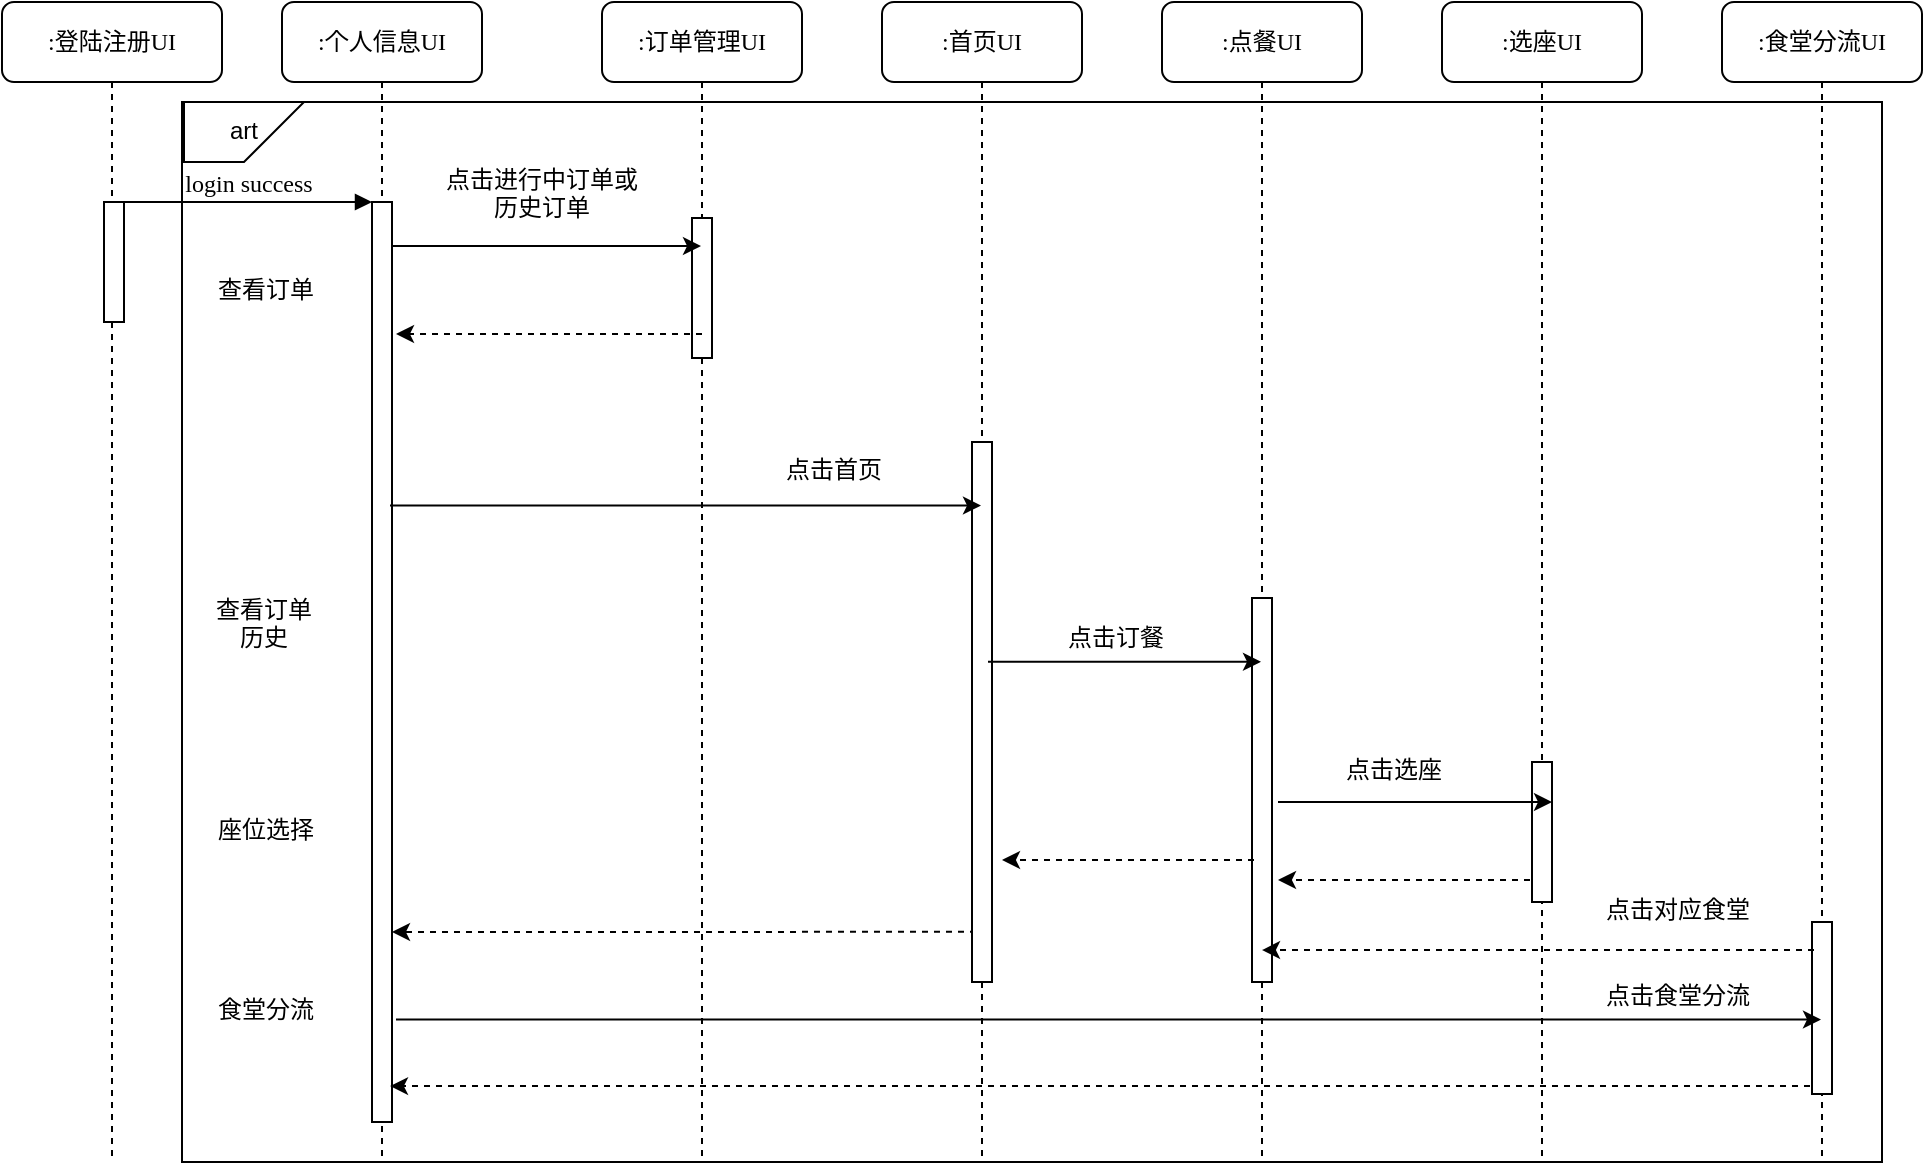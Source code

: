 <mxfile version="26.2.9">
  <diagram name="Page-1" id="13e1069c-82ec-6db2-03f1-153e76fe0fe0">
    <mxGraphModel dx="1163" dy="816" grid="1" gridSize="10" guides="1" tooltips="1" connect="1" arrows="1" fold="1" page="1" pageScale="1" pageWidth="1100" pageHeight="850" background="none" math="0" shadow="0">
      <root>
        <mxCell id="0" />
        <mxCell id="1" parent="0" />
        <mxCell id="7baba1c4bc27f4b0-2" value=":个人信息UI" style="shape=umlLifeline;perimeter=lifelinePerimeter;whiteSpace=wrap;html=1;container=1;collapsible=0;recursiveResize=0;outlineConnect=0;rounded=1;shadow=0;comic=0;labelBackgroundColor=none;strokeWidth=1;fontFamily=Verdana;fontSize=12;align=center;" parent="1" vertex="1">
          <mxGeometry x="240" y="80" width="100" height="580" as="geometry" />
        </mxCell>
        <mxCell id="7baba1c4bc27f4b0-10" value="" style="html=1;points=[];perimeter=orthogonalPerimeter;rounded=0;shadow=0;comic=0;labelBackgroundColor=none;strokeWidth=1;fontFamily=Verdana;fontSize=12;align=center;" parent="7baba1c4bc27f4b0-2" vertex="1">
          <mxGeometry x="45" y="100" width="10" height="460" as="geometry" />
        </mxCell>
        <mxCell id="jco0KXsTiAd_2nUwJHIn-19" value="" style="endArrow=classic;html=1;rounded=0;exitX=0.2;exitY=0.333;exitDx=0;exitDy=0;exitPerimeter=0;dashed=1;" edge="1" parent="7baba1c4bc27f4b0-2">
          <mxGeometry width="50" height="50" relative="1" as="geometry">
            <mxPoint x="347" y="464.91" as="sourcePoint" />
            <mxPoint x="55" y="465" as="targetPoint" />
          </mxGeometry>
        </mxCell>
        <mxCell id="7baba1c4bc27f4b0-3" value=":订单管理UI" style="shape=umlLifeline;perimeter=lifelinePerimeter;whiteSpace=wrap;html=1;container=1;collapsible=0;recursiveResize=0;outlineConnect=0;rounded=1;shadow=0;comic=0;labelBackgroundColor=none;strokeWidth=1;fontFamily=Verdana;fontSize=12;align=center;" parent="1" vertex="1">
          <mxGeometry x="400" y="80" width="100" height="580" as="geometry" />
        </mxCell>
        <mxCell id="7baba1c4bc27f4b0-13" value="" style="html=1;points=[];perimeter=orthogonalPerimeter;rounded=0;shadow=0;comic=0;labelBackgroundColor=none;strokeWidth=1;fontFamily=Verdana;fontSize=12;align=center;" parent="7baba1c4bc27f4b0-3" vertex="1">
          <mxGeometry x="45" y="108" width="10" height="70" as="geometry" />
        </mxCell>
        <mxCell id="7baba1c4bc27f4b0-4" value=":首页UI" style="shape=umlLifeline;perimeter=lifelinePerimeter;whiteSpace=wrap;html=1;container=1;collapsible=0;recursiveResize=0;outlineConnect=0;rounded=1;shadow=0;comic=0;labelBackgroundColor=none;strokeWidth=1;fontFamily=Verdana;fontSize=12;align=center;" parent="1" vertex="1">
          <mxGeometry x="540" y="80" width="100" height="580" as="geometry" />
        </mxCell>
        <mxCell id="7baba1c4bc27f4b0-5" value=":点餐UI" style="shape=umlLifeline;perimeter=lifelinePerimeter;whiteSpace=wrap;html=1;container=1;collapsible=0;recursiveResize=0;outlineConnect=0;rounded=1;shadow=0;comic=0;labelBackgroundColor=none;strokeWidth=1;fontFamily=Verdana;fontSize=12;align=center;" parent="1" vertex="1">
          <mxGeometry x="680" y="80" width="100" height="580" as="geometry" />
        </mxCell>
        <mxCell id="7baba1c4bc27f4b0-6" value=":选座UI" style="shape=umlLifeline;perimeter=lifelinePerimeter;whiteSpace=wrap;html=1;container=1;collapsible=0;recursiveResize=0;outlineConnect=0;rounded=1;shadow=0;comic=0;labelBackgroundColor=none;strokeWidth=1;fontFamily=Verdana;fontSize=12;align=center;" parent="1" vertex="1">
          <mxGeometry x="820" y="80" width="100" height="580" as="geometry" />
        </mxCell>
        <mxCell id="7baba1c4bc27f4b0-28" value="" style="html=1;points=[];perimeter=orthogonalPerimeter;rounded=0;shadow=0;comic=0;labelBackgroundColor=none;strokeWidth=1;fontFamily=Verdana;fontSize=12;align=center;" parent="7baba1c4bc27f4b0-6" vertex="1">
          <mxGeometry x="45" y="380" width="10" height="70" as="geometry" />
        </mxCell>
        <mxCell id="jco0KXsTiAd_2nUwJHIn-9" value="" style="endArrow=classic;html=1;rounded=0;exitX=0.8;exitY=0.733;exitDx=0;exitDy=0;exitPerimeter=0;" edge="1" parent="7baba1c4bc27f4b0-6">
          <mxGeometry width="50" height="50" relative="1" as="geometry">
            <mxPoint x="-82" y="400" as="sourcePoint" />
            <mxPoint x="55" y="400" as="targetPoint" />
          </mxGeometry>
        </mxCell>
        <mxCell id="7baba1c4bc27f4b0-7" value=":食堂分流UI" style="shape=umlLifeline;perimeter=lifelinePerimeter;whiteSpace=wrap;html=1;container=1;collapsible=0;recursiveResize=0;outlineConnect=0;rounded=1;shadow=0;comic=0;labelBackgroundColor=none;strokeWidth=1;fontFamily=Verdana;fontSize=12;align=center;" parent="1" vertex="1">
          <mxGeometry x="960" y="80" width="100" height="580" as="geometry" />
        </mxCell>
        <mxCell id="7baba1c4bc27f4b0-8" value=":登陆注册UI" style="shape=umlLifeline;perimeter=lifelinePerimeter;whiteSpace=wrap;html=1;container=1;collapsible=0;recursiveResize=0;outlineConnect=0;rounded=1;shadow=0;comic=0;labelBackgroundColor=none;strokeWidth=1;fontFamily=Verdana;fontSize=12;align=center;" parent="1" vertex="1">
          <mxGeometry x="100" y="80" width="110" height="580" as="geometry" />
        </mxCell>
        <mxCell id="7baba1c4bc27f4b0-9" value="" style="html=1;points=[];perimeter=orthogonalPerimeter;rounded=0;shadow=0;comic=0;labelBackgroundColor=none;strokeWidth=1;fontFamily=Verdana;fontSize=12;align=center;" parent="7baba1c4bc27f4b0-8" vertex="1">
          <mxGeometry x="51" y="100" width="10" height="60" as="geometry" />
        </mxCell>
        <mxCell id="7baba1c4bc27f4b0-16" value="" style="html=1;points=[];perimeter=orthogonalPerimeter;rounded=0;shadow=0;comic=0;labelBackgroundColor=none;strokeWidth=1;fontFamily=Verdana;fontSize=12;align=center;" parent="1" vertex="1">
          <mxGeometry x="585" y="300" width="10" height="270" as="geometry" />
        </mxCell>
        <mxCell id="7baba1c4bc27f4b0-19" value="" style="html=1;points=[];perimeter=orthogonalPerimeter;rounded=0;shadow=0;comic=0;labelBackgroundColor=none;strokeWidth=1;fontFamily=Verdana;fontSize=12;align=center;" parent="1" vertex="1">
          <mxGeometry x="725" y="378" width="10" height="192" as="geometry" />
        </mxCell>
        <mxCell id="7baba1c4bc27f4b0-25" value="" style="html=1;points=[];perimeter=orthogonalPerimeter;rounded=0;shadow=0;comic=0;labelBackgroundColor=none;strokeColor=#000000;strokeWidth=1;fillColor=#FFFFFF;fontFamily=Verdana;fontSize=12;fontColor=#000000;align=center;" parent="1" vertex="1">
          <mxGeometry x="1005" y="540" width="10" height="86" as="geometry" />
        </mxCell>
        <mxCell id="7baba1c4bc27f4b0-11" value="login success" style="html=1;verticalAlign=bottom;endArrow=block;entryX=0;entryY=0;labelBackgroundColor=none;fontFamily=Verdana;fontSize=12;edgeStyle=elbowEdgeStyle;elbow=vertical;" parent="1" source="7baba1c4bc27f4b0-9" target="7baba1c4bc27f4b0-10" edge="1">
          <mxGeometry relative="1" as="geometry">
            <mxPoint x="220" y="190" as="sourcePoint" />
          </mxGeometry>
        </mxCell>
        <mxCell id="jco0KXsTiAd_2nUwJHIn-1" value="" style="endArrow=classic;html=1;rounded=0;" edge="1" parent="1">
          <mxGeometry width="50" height="50" relative="1" as="geometry">
            <mxPoint x="295" y="202" as="sourcePoint" />
            <mxPoint x="449.5" y="202" as="targetPoint" />
          </mxGeometry>
        </mxCell>
        <mxCell id="jco0KXsTiAd_2nUwJHIn-2" value="&lt;div style=&quot;text-align: center;&quot;&gt;&lt;span style=&quot;background-color: transparent; color: light-dark(rgb(0, 0, 0), rgb(255, 255, 255)); text-wrap-mode: nowrap;&quot;&gt;&lt;font face=&quot;Verdana&quot;&gt;点击进行中订单或&lt;/font&gt;&lt;/span&gt;&lt;/div&gt;&lt;div style=&quot;text-align: center;&quot;&gt;&lt;span style=&quot;background-color: transparent; color: light-dark(rgb(0, 0, 0), rgb(255, 255, 255)); text-wrap-mode: nowrap;&quot;&gt;&lt;font face=&quot;Verdana&quot;&gt;历史订单&lt;/font&gt;&lt;/span&gt;&lt;/div&gt;" style="text;whiteSpace=wrap;html=1;" vertex="1" parent="1">
          <mxGeometry x="320" y="155" width="110" height="40" as="geometry" />
        </mxCell>
        <mxCell id="jco0KXsTiAd_2nUwJHIn-4" value="" style="endArrow=classic;html=1;rounded=0;exitX=0.9;exitY=0.536;exitDx=0;exitDy=0;exitPerimeter=0;" edge="1" parent="1">
          <mxGeometry width="50" height="50" relative="1" as="geometry">
            <mxPoint x="294" y="331.76" as="sourcePoint" />
            <mxPoint x="589.5" y="331.76" as="targetPoint" />
          </mxGeometry>
        </mxCell>
        <mxCell id="jco0KXsTiAd_2nUwJHIn-5" value="&lt;div style=&quot;text-align: center;&quot;&gt;&lt;font face=&quot;Verdana&quot;&gt;&lt;span style=&quot;text-wrap-mode: nowrap;&quot;&gt;点击首页&lt;/span&gt;&lt;/font&gt;&lt;/div&gt;" style="text;whiteSpace=wrap;html=1;" vertex="1" parent="1">
          <mxGeometry x="490" y="300" width="50" height="30" as="geometry" />
        </mxCell>
        <mxCell id="jco0KXsTiAd_2nUwJHIn-6" value="" style="endArrow=classic;html=1;rounded=0;exitX=0.8;exitY=0.733;exitDx=0;exitDy=0;exitPerimeter=0;" edge="1" parent="1">
          <mxGeometry width="50" height="50" relative="1" as="geometry">
            <mxPoint x="593" y="409.91" as="sourcePoint" />
            <mxPoint x="729.5" y="409.91" as="targetPoint" />
          </mxGeometry>
        </mxCell>
        <mxCell id="jco0KXsTiAd_2nUwJHIn-8" value="&lt;div style=&quot;text-align: center;&quot;&gt;&lt;font face=&quot;Verdana&quot;&gt;&lt;span style=&quot;text-wrap-mode: nowrap;&quot;&gt;点击订餐&lt;/span&gt;&lt;/font&gt;&lt;/div&gt;" style="text;whiteSpace=wrap;html=1;" vertex="1" parent="1">
          <mxGeometry x="631" y="384" width="50" height="30" as="geometry" />
        </mxCell>
        <mxCell id="jco0KXsTiAd_2nUwJHIn-10" value="&lt;div style=&quot;text-align: center;&quot;&gt;&lt;font face=&quot;Verdana&quot;&gt;&lt;span style=&quot;text-wrap-mode: nowrap;&quot;&gt;点击选座&lt;/span&gt;&lt;/font&gt;&lt;/div&gt;" style="text;whiteSpace=wrap;html=1;" vertex="1" parent="1">
          <mxGeometry x="770" y="450" width="50" height="30" as="geometry" />
        </mxCell>
        <mxCell id="jco0KXsTiAd_2nUwJHIn-12" value="" style="endArrow=classic;html=1;rounded=0;exitX=0.9;exitY=0.536;exitDx=0;exitDy=0;exitPerimeter=0;" edge="1" parent="1">
          <mxGeometry width="50" height="50" relative="1" as="geometry">
            <mxPoint x="297" y="588.76" as="sourcePoint" />
            <mxPoint x="1009.5" y="588.76" as="targetPoint" />
          </mxGeometry>
        </mxCell>
        <mxCell id="jco0KXsTiAd_2nUwJHIn-13" value="点击食堂分流" style="text;whiteSpace=wrap;html=1;" vertex="1" parent="1">
          <mxGeometry x="900" y="563" width="100" height="30" as="geometry" />
        </mxCell>
        <mxCell id="jco0KXsTiAd_2nUwJHIn-15" value="" style="endArrow=classic;html=1;rounded=0;exitX=0.1;exitY=0.163;exitDx=0;exitDy=0;exitPerimeter=0;dashed=1;" edge="1" parent="1" source="7baba1c4bc27f4b0-25" target="7baba1c4bc27f4b0-5">
          <mxGeometry width="50" height="50" relative="1" as="geometry">
            <mxPoint x="925" y="520" as="sourcePoint" />
            <mxPoint x="975" y="470" as="targetPoint" />
          </mxGeometry>
        </mxCell>
        <mxCell id="jco0KXsTiAd_2nUwJHIn-16" value="点击对应食堂" style="text;whiteSpace=wrap;html=1;" vertex="1" parent="1">
          <mxGeometry x="900" y="520" width="100" height="30" as="geometry" />
        </mxCell>
        <mxCell id="jco0KXsTiAd_2nUwJHIn-17" value="" style="endArrow=classic;html=1;rounded=0;exitX=0.1;exitY=0.163;exitDx=0;exitDy=0;exitPerimeter=0;dashed=1;entryX=0.9;entryY=0.961;entryDx=0;entryDy=0;entryPerimeter=0;" edge="1" parent="1" target="7baba1c4bc27f4b0-10">
          <mxGeometry width="50" height="50" relative="1" as="geometry">
            <mxPoint x="1004" y="622" as="sourcePoint" />
            <mxPoint x="310" y="622" as="targetPoint" />
          </mxGeometry>
        </mxCell>
        <mxCell id="jco0KXsTiAd_2nUwJHIn-21" value="" style="endArrow=classic;html=1;rounded=0;exitX=0.1;exitY=0.682;exitDx=0;exitDy=0;exitPerimeter=0;dashed=1;" edge="1" parent="1" source="7baba1c4bc27f4b0-19">
          <mxGeometry width="50" height="50" relative="1" as="geometry">
            <mxPoint x="585" y="510" as="sourcePoint" />
            <mxPoint x="600" y="509" as="targetPoint" />
          </mxGeometry>
        </mxCell>
        <mxCell id="jco0KXsTiAd_2nUwJHIn-23" value="" style="endArrow=classic;html=1;rounded=0;dashed=1;" edge="1" parent="1">
          <mxGeometry width="50" height="50" relative="1" as="geometry">
            <mxPoint x="450" y="246" as="sourcePoint" />
            <mxPoint x="297" y="246" as="targetPoint" />
          </mxGeometry>
        </mxCell>
        <mxCell id="jco0KXsTiAd_2nUwJHIn-24" value="" style="endArrow=classic;html=1;rounded=0;exitX=0.1;exitY=0.682;exitDx=0;exitDy=0;exitPerimeter=0;dashed=1;" edge="1" parent="1">
          <mxGeometry width="50" height="50" relative="1" as="geometry">
            <mxPoint x="864" y="519" as="sourcePoint" />
            <mxPoint x="738" y="519" as="targetPoint" />
          </mxGeometry>
        </mxCell>
        <mxCell id="jco0KXsTiAd_2nUwJHIn-25" value="" style="rounded=0;whiteSpace=wrap;html=1;fillColor=none;" vertex="1" parent="1">
          <mxGeometry x="190" y="130" width="850" height="530" as="geometry" />
        </mxCell>
        <mxCell id="jco0KXsTiAd_2nUwJHIn-26" value="art" style="shape=card;whiteSpace=wrap;html=1;flipV=1;rotation=-90;textDirection=vertical-lr;" vertex="1" parent="1">
          <mxGeometry x="206" y="115" width="30" height="60" as="geometry" />
        </mxCell>
        <mxCell id="jco0KXsTiAd_2nUwJHIn-28" value="&lt;div style=&quot;text-align: center;&quot;&gt;&lt;span style=&quot;background-color: transparent; color: light-dark(rgb(0, 0, 0), rgb(255, 255, 255)); text-wrap-mode: nowrap;&quot;&gt;&lt;font face=&quot;Verdana&quot;&gt;查看订单&lt;/font&gt;&lt;/span&gt;&lt;/div&gt;" style="text;whiteSpace=wrap;html=1;" vertex="1" parent="1">
          <mxGeometry x="206" y="210" width="60" height="20" as="geometry" />
        </mxCell>
        <mxCell id="jco0KXsTiAd_2nUwJHIn-29" value="&lt;div style=&quot;text-align: center;&quot;&gt;&lt;font face=&quot;Verdana&quot;&gt;&lt;span style=&quot;text-wrap-mode: nowrap;&quot;&gt;查看订单历史&lt;/span&gt;&lt;/font&gt;&lt;/div&gt;" style="text;whiteSpace=wrap;html=1;" vertex="1" parent="1">
          <mxGeometry x="200" y="370" width="60" height="20" as="geometry" />
        </mxCell>
        <mxCell id="jco0KXsTiAd_2nUwJHIn-30" value="&lt;div style=&quot;text-align: center;&quot;&gt;&lt;font face=&quot;Verdana&quot;&gt;&lt;span style=&quot;text-wrap-mode: nowrap;&quot;&gt;座位选择&lt;/span&gt;&lt;/font&gt;&lt;/div&gt;" style="text;whiteSpace=wrap;html=1;" vertex="1" parent="1">
          <mxGeometry x="206" y="480" width="60" height="20" as="geometry" />
        </mxCell>
        <mxCell id="jco0KXsTiAd_2nUwJHIn-31" value="&lt;div style=&quot;text-align: center;&quot;&gt;&lt;font face=&quot;Verdana&quot;&gt;&lt;span style=&quot;text-wrap-mode: nowrap;&quot;&gt;食堂分流&lt;/span&gt;&lt;/font&gt;&lt;/div&gt;" style="text;whiteSpace=wrap;html=1;" vertex="1" parent="1">
          <mxGeometry x="206" y="570" width="60" height="20" as="geometry" />
        </mxCell>
      </root>
    </mxGraphModel>
  </diagram>
</mxfile>
